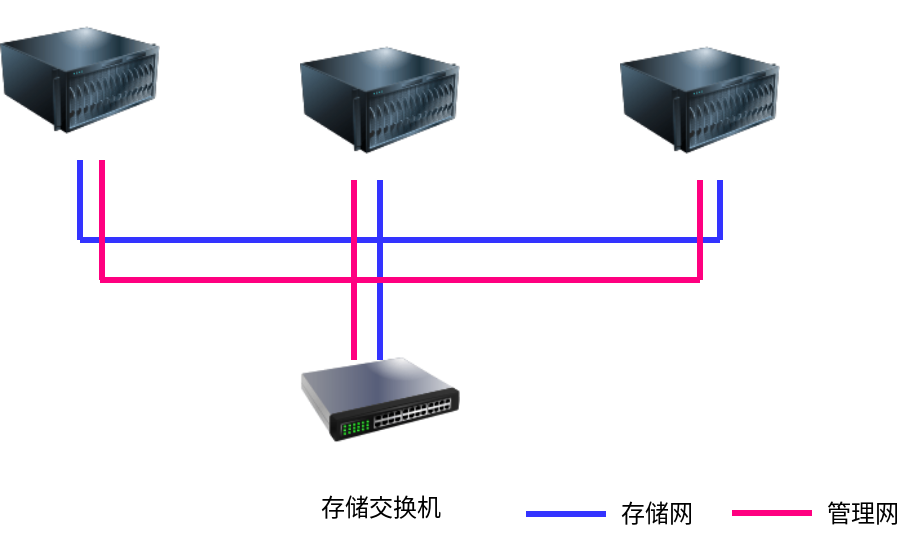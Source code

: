 <mxfile version="15.8.7" type="github">
  <diagram id="PwtGh753bEKmQCPBh4Ey" name="Page-1">
    <mxGraphModel dx="1422" dy="773" grid="1" gridSize="10" guides="1" tooltips="1" connect="1" arrows="1" fold="1" page="1" pageScale="1" pageWidth="827" pageHeight="1169" math="0" shadow="0">
      <root>
        <mxCell id="0" />
        <mxCell id="1" parent="0" />
        <mxCell id="jB5RJHOJyzK3d6iFkCtY-3" value="" style="image;html=1;image=img/lib/clip_art/computers/Server_128x128.png" vertex="1" parent="1">
          <mxGeometry x="220" y="210" width="80" height="80" as="geometry" />
        </mxCell>
        <mxCell id="jB5RJHOJyzK3d6iFkCtY-4" value="" style="image;html=1;image=img/lib/clip_art/computers/Server_128x128.png" vertex="1" parent="1">
          <mxGeometry x="370" y="220" width="80" height="80" as="geometry" />
        </mxCell>
        <mxCell id="jB5RJHOJyzK3d6iFkCtY-5" value="" style="image;html=1;image=img/lib/clip_art/computers/Server_128x128.png" vertex="1" parent="1">
          <mxGeometry x="530" y="220" width="80" height="80" as="geometry" />
        </mxCell>
        <mxCell id="jB5RJHOJyzK3d6iFkCtY-6" value="存储交换机" style="image;html=1;image=img/lib/clip_art/networking/Switch_128x128.png" vertex="1" parent="1">
          <mxGeometry x="370" y="370" width="80" height="80" as="geometry" />
        </mxCell>
        <mxCell id="jB5RJHOJyzK3d6iFkCtY-7" value="" style="endArrow=none;html=1;rounded=0;strokeColor=#3333FF;strokeWidth=3;" edge="1" parent="1">
          <mxGeometry width="50" height="50" relative="1" as="geometry">
            <mxPoint x="483" y="467" as="sourcePoint" />
            <mxPoint x="523" y="467" as="targetPoint" />
          </mxGeometry>
        </mxCell>
        <mxCell id="jB5RJHOJyzK3d6iFkCtY-8" value="存储网" style="text;html=1;align=center;verticalAlign=middle;resizable=0;points=[];autosize=1;strokeColor=none;fillColor=none;" vertex="1" parent="1">
          <mxGeometry x="523" y="457" width="50" height="20" as="geometry" />
        </mxCell>
        <mxCell id="jB5RJHOJyzK3d6iFkCtY-9" value="管理网" style="text;html=1;align=center;verticalAlign=middle;resizable=0;points=[];autosize=1;strokeColor=none;fillColor=none;" vertex="1" parent="1">
          <mxGeometry x="626" y="457" width="50" height="20" as="geometry" />
        </mxCell>
        <mxCell id="jB5RJHOJyzK3d6iFkCtY-11" value="" style="endArrow=none;html=1;rounded=0;strokeColor=#FF0080;strokeWidth=3;" edge="1" parent="1">
          <mxGeometry width="50" height="50" relative="1" as="geometry">
            <mxPoint x="586" y="466.5" as="sourcePoint" />
            <mxPoint x="626" y="466.5" as="targetPoint" />
          </mxGeometry>
        </mxCell>
        <mxCell id="jB5RJHOJyzK3d6iFkCtY-16" value="" style="endArrow=none;html=1;rounded=0;strokeColor=#3333FF;strokeWidth=3;" edge="1" parent="1">
          <mxGeometry width="50" height="50" relative="1" as="geometry">
            <mxPoint x="260" y="330" as="sourcePoint" />
            <mxPoint x="580" y="330" as="targetPoint" />
          </mxGeometry>
        </mxCell>
        <mxCell id="jB5RJHOJyzK3d6iFkCtY-17" value="" style="endArrow=none;html=1;rounded=0;strokeColor=#3333FF;strokeWidth=3;" edge="1" parent="1" source="jB5RJHOJyzK3d6iFkCtY-3">
          <mxGeometry width="50" height="50" relative="1" as="geometry">
            <mxPoint x="220" y="390" as="sourcePoint" />
            <mxPoint x="260" y="330" as="targetPoint" />
          </mxGeometry>
        </mxCell>
        <mxCell id="jB5RJHOJyzK3d6iFkCtY-18" value="" style="endArrow=none;html=1;rounded=0;strokeColor=#3333FF;strokeWidth=3;" edge="1" parent="1">
          <mxGeometry width="50" height="50" relative="1" as="geometry">
            <mxPoint x="580" y="330" as="sourcePoint" />
            <mxPoint x="580" y="300" as="targetPoint" />
          </mxGeometry>
        </mxCell>
        <mxCell id="jB5RJHOJyzK3d6iFkCtY-19" value="" style="endArrow=none;html=1;rounded=0;strokeColor=#3333FF;strokeWidth=3;exitX=0.5;exitY=1;exitDx=0;exitDy=0;entryX=0.5;entryY=0.25;entryDx=0;entryDy=0;entryPerimeter=0;" edge="1" parent="1" source="jB5RJHOJyzK3d6iFkCtY-4" target="jB5RJHOJyzK3d6iFkCtY-6">
          <mxGeometry width="50" height="50" relative="1" as="geometry">
            <mxPoint x="394" y="310" as="sourcePoint" />
            <mxPoint x="410" y="380" as="targetPoint" />
          </mxGeometry>
        </mxCell>
        <mxCell id="jB5RJHOJyzK3d6iFkCtY-20" value="" style="endArrow=none;html=1;rounded=0;strokeColor=#FF0080;strokeWidth=3;" edge="1" parent="1">
          <mxGeometry width="50" height="50" relative="1" as="geometry">
            <mxPoint x="270" y="350" as="sourcePoint" />
            <mxPoint x="570" y="350" as="targetPoint" />
          </mxGeometry>
        </mxCell>
        <mxCell id="jB5RJHOJyzK3d6iFkCtY-21" value="" style="endArrow=none;html=1;rounded=0;strokeColor=#FF0080;strokeWidth=3;" edge="1" parent="1">
          <mxGeometry width="50" height="50" relative="1" as="geometry">
            <mxPoint x="271" y="290" as="sourcePoint" />
            <mxPoint x="271" y="350" as="targetPoint" />
          </mxGeometry>
        </mxCell>
        <mxCell id="jB5RJHOJyzK3d6iFkCtY-22" value="" style="endArrow=none;html=1;rounded=0;strokeColor=#FF0080;strokeWidth=3;entryX=0.5;entryY=1;entryDx=0;entryDy=0;" edge="1" parent="1" target="jB5RJHOJyzK3d6iFkCtY-5">
          <mxGeometry width="50" height="50" relative="1" as="geometry">
            <mxPoint x="570" y="350" as="sourcePoint" />
            <mxPoint x="610" y="350" as="targetPoint" />
          </mxGeometry>
        </mxCell>
        <mxCell id="jB5RJHOJyzK3d6iFkCtY-23" value="" style="endArrow=none;html=1;rounded=0;strokeColor=#FF0080;strokeWidth=3;entryX=0.25;entryY=1;entryDx=0;entryDy=0;exitX=0.25;exitY=0.25;exitDx=0;exitDy=0;exitPerimeter=0;" edge="1" parent="1">
          <mxGeometry width="50" height="50" relative="1" as="geometry">
            <mxPoint x="397" y="390" as="sourcePoint" />
            <mxPoint x="397" y="300" as="targetPoint" />
          </mxGeometry>
        </mxCell>
      </root>
    </mxGraphModel>
  </diagram>
</mxfile>
